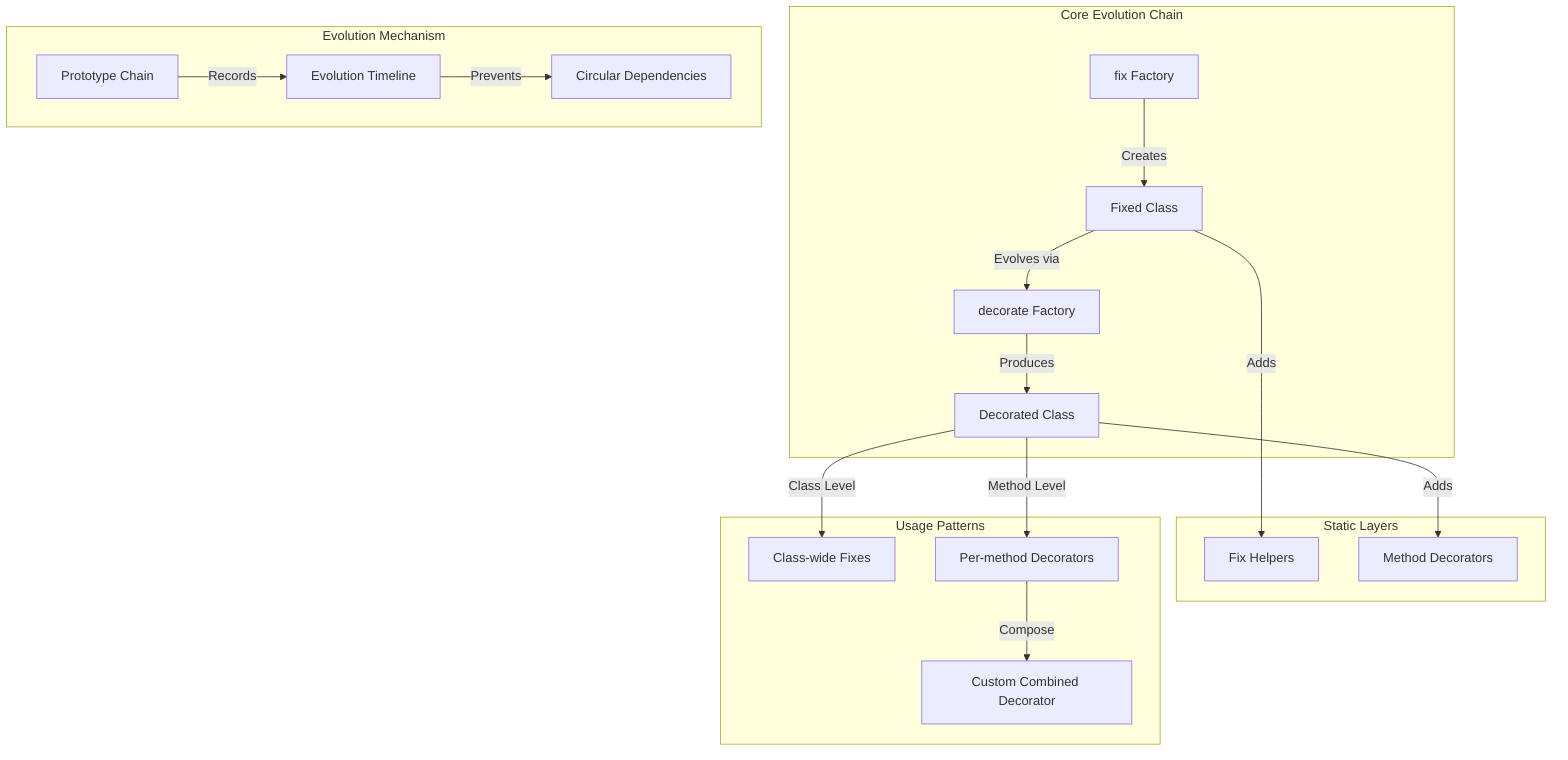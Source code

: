 graph TD
    subgraph Core Evolution Chain
        Fix[fix Factory] --> |Creates| FixedClass[Fixed Class]
        FixedClass --> |Evolves via| Decorate[decorate Factory]
        Decorate --> |Produces| DecoratedClass[Decorated Class]
    end

    subgraph Static Layers
        FixedClass --> |Adds| FixHelpers[Fix Helpers]
        DecoratedClass --> |Adds| Decorators[Method Decorators]
    end

    subgraph Usage Patterns
        DecoratedClass --> |Class Level| ClassFixes[Class-wide Fixes]
        DecoratedClass --> |Method Level| MethodDecorators[Per-method Decorators]
        MethodDecorators --> |Compose| CustomDecorator[Custom Combined Decorator]
    end

    subgraph Evolution Mechanism
        Proto[Prototype Chain] --> |Records| TimeSequence[Evolution Timeline]
        TimeSequence --> |Prevents| Circular[Circular Dependencies]
    end